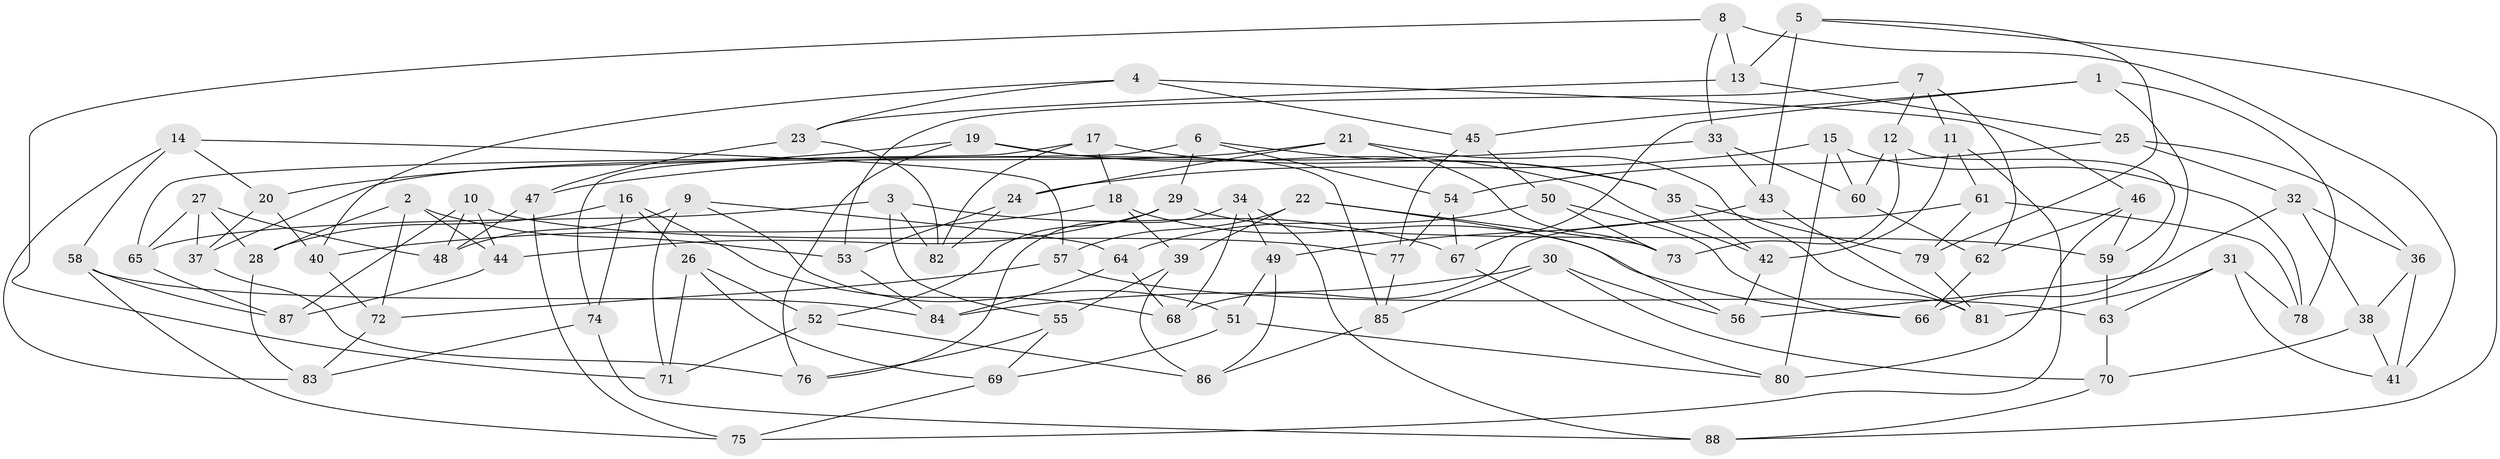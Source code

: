 // Generated by graph-tools (version 1.1) at 2025/11/02/27/25 16:11:48]
// undirected, 88 vertices, 176 edges
graph export_dot {
graph [start="1"]
  node [color=gray90,style=filled];
  1;
  2;
  3;
  4;
  5;
  6;
  7;
  8;
  9;
  10;
  11;
  12;
  13;
  14;
  15;
  16;
  17;
  18;
  19;
  20;
  21;
  22;
  23;
  24;
  25;
  26;
  27;
  28;
  29;
  30;
  31;
  32;
  33;
  34;
  35;
  36;
  37;
  38;
  39;
  40;
  41;
  42;
  43;
  44;
  45;
  46;
  47;
  48;
  49;
  50;
  51;
  52;
  53;
  54;
  55;
  56;
  57;
  58;
  59;
  60;
  61;
  62;
  63;
  64;
  65;
  66;
  67;
  68;
  69;
  70;
  71;
  72;
  73;
  74;
  75;
  76;
  77;
  78;
  79;
  80;
  81;
  82;
  83;
  84;
  85;
  86;
  87;
  88;
  1 -- 78;
  1 -- 67;
  1 -- 66;
  1 -- 45;
  2 -- 28;
  2 -- 72;
  2 -- 44;
  2 -- 53;
  3 -- 67;
  3 -- 82;
  3 -- 55;
  3 -- 65;
  4 -- 40;
  4 -- 46;
  4 -- 23;
  4 -- 45;
  5 -- 13;
  5 -- 43;
  5 -- 79;
  5 -- 88;
  6 -- 29;
  6 -- 65;
  6 -- 35;
  6 -- 54;
  7 -- 11;
  7 -- 12;
  7 -- 62;
  7 -- 53;
  8 -- 13;
  8 -- 33;
  8 -- 71;
  8 -- 41;
  9 -- 64;
  9 -- 48;
  9 -- 71;
  9 -- 51;
  10 -- 48;
  10 -- 87;
  10 -- 77;
  10 -- 44;
  11 -- 61;
  11 -- 42;
  11 -- 75;
  12 -- 59;
  12 -- 60;
  12 -- 73;
  13 -- 23;
  13 -- 25;
  14 -- 58;
  14 -- 20;
  14 -- 83;
  14 -- 57;
  15 -- 80;
  15 -- 78;
  15 -- 60;
  15 -- 24;
  16 -- 68;
  16 -- 74;
  16 -- 26;
  16 -- 28;
  17 -- 82;
  17 -- 18;
  17 -- 35;
  17 -- 74;
  18 -- 66;
  18 -- 39;
  18 -- 40;
  19 -- 85;
  19 -- 76;
  19 -- 42;
  19 -- 20;
  20 -- 37;
  20 -- 40;
  21 -- 24;
  21 -- 37;
  21 -- 73;
  21 -- 81;
  22 -- 56;
  22 -- 73;
  22 -- 57;
  22 -- 39;
  23 -- 47;
  23 -- 82;
  24 -- 53;
  24 -- 82;
  25 -- 32;
  25 -- 54;
  25 -- 36;
  26 -- 69;
  26 -- 52;
  26 -- 71;
  27 -- 37;
  27 -- 48;
  27 -- 28;
  27 -- 65;
  28 -- 83;
  29 -- 44;
  29 -- 52;
  29 -- 59;
  30 -- 70;
  30 -- 56;
  30 -- 84;
  30 -- 85;
  31 -- 81;
  31 -- 78;
  31 -- 63;
  31 -- 41;
  32 -- 56;
  32 -- 38;
  32 -- 36;
  33 -- 43;
  33 -- 60;
  33 -- 47;
  34 -- 76;
  34 -- 88;
  34 -- 68;
  34 -- 49;
  35 -- 79;
  35 -- 42;
  36 -- 38;
  36 -- 41;
  37 -- 76;
  38 -- 41;
  38 -- 70;
  39 -- 86;
  39 -- 55;
  40 -- 72;
  42 -- 56;
  43 -- 81;
  43 -- 49;
  44 -- 87;
  45 -- 50;
  45 -- 77;
  46 -- 59;
  46 -- 62;
  46 -- 80;
  47 -- 75;
  47 -- 48;
  49 -- 51;
  49 -- 86;
  50 -- 64;
  50 -- 66;
  50 -- 73;
  51 -- 80;
  51 -- 69;
  52 -- 86;
  52 -- 71;
  53 -- 84;
  54 -- 67;
  54 -- 77;
  55 -- 69;
  55 -- 76;
  57 -- 72;
  57 -- 63;
  58 -- 87;
  58 -- 84;
  58 -- 75;
  59 -- 63;
  60 -- 62;
  61 -- 79;
  61 -- 68;
  61 -- 78;
  62 -- 66;
  63 -- 70;
  64 -- 68;
  64 -- 84;
  65 -- 87;
  67 -- 80;
  69 -- 75;
  70 -- 88;
  72 -- 83;
  74 -- 83;
  74 -- 88;
  77 -- 85;
  79 -- 81;
  85 -- 86;
}
